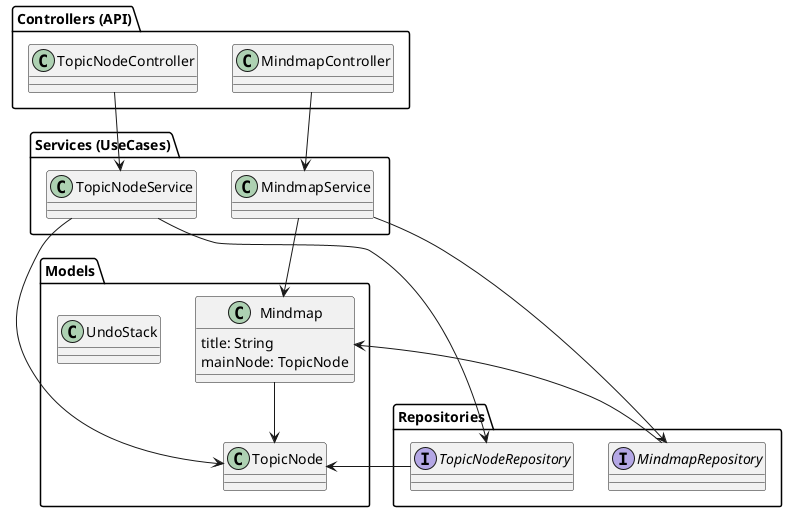 @startuml
@startuml

package "Controllers (API)" <<Folder>> {
    class MindmapController {

    }
    class TopicNodeController
}

package "Services (UseCases)"<<Folder>> {
    class MindmapService {
    }

    class TopicNodeService
}

package Repositories <<Folder>> {
    interface MindmapRepository
    interface TopicNodeRepository
}

package Models <<Folder>> {
    class Mindmap {
        title: String
        mainNode: TopicNode
    }
    class TopicNode
    class UndoStack
}



MindmapController --> MindmapService
TopicNodeController --> TopicNodeService

TopicNodeService --> TopicNode
MindmapService --> Mindmap

Mindmap --> TopicNode

TopicNodeService ---> TopicNodeRepository
MindmapService ---> MindmapRepository

TopicNode <-- TopicNodeRepository
MindmapRepository --> Mindmap
@enduml
@enduml